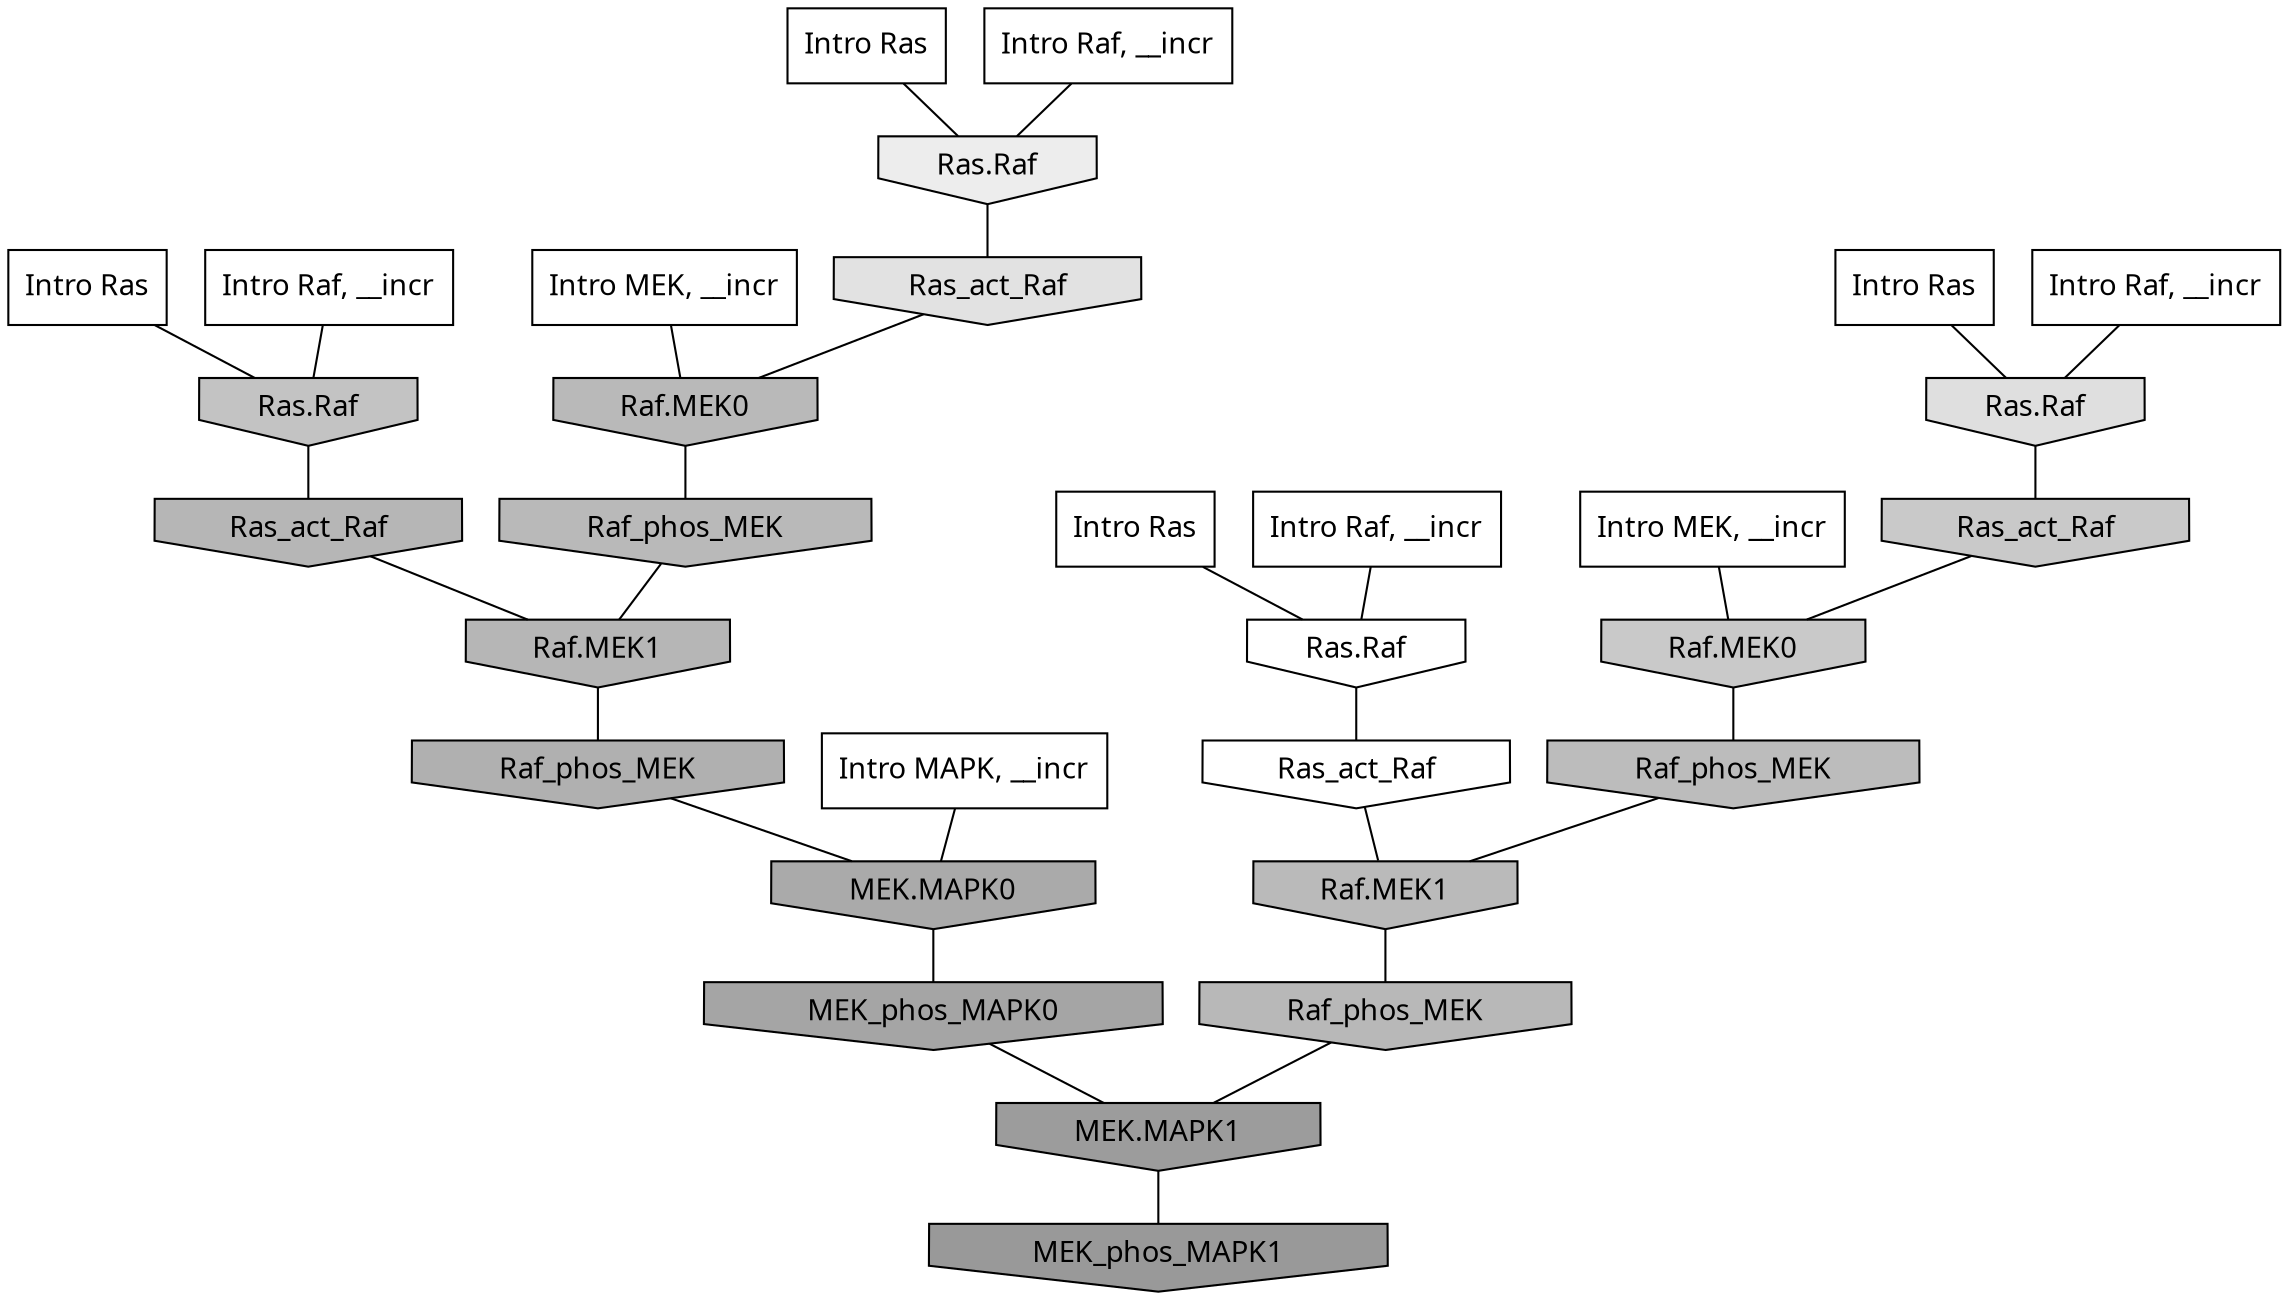 digraph G{
  rankdir="TB";
  ranksep=0.30;
  node [fontname="CMU Serif"];
  edge [fontname="CMU Serif"];
  
  36 [label="Intro Ras", shape=rectangle, style=filled, fillcolor="0.000 0.000 1.000"]
  
  41 [label="Intro Ras", shape=rectangle, style=filled, fillcolor="0.000 0.000 1.000"]
  
  46 [label="Intro Ras", shape=rectangle, style=filled, fillcolor="0.000 0.000 1.000"]
  
  99 [label="Intro Ras", shape=rectangle, style=filled, fillcolor="0.000 0.000 1.000"]
  
  652 [label="Intro Raf, __incr", shape=rectangle, style=filled, fillcolor="0.000 0.000 1.000"]
  
  764 [label="Intro Raf, __incr", shape=rectangle, style=filled, fillcolor="0.000 0.000 1.000"]
  
  847 [label="Intro Raf, __incr", shape=rectangle, style=filled, fillcolor="0.000 0.000 1.000"]
  
  1018 [label="Intro Raf, __incr", shape=rectangle, style=filled, fillcolor="0.000 0.000 1.000"]
  
  1430 [label="Intro MEK, __incr", shape=rectangle, style=filled, fillcolor="0.000 0.000 1.000"]
  
  1747 [label="Intro MEK, __incr", shape=rectangle, style=filled, fillcolor="0.000 0.000 1.000"]
  
  2290 [label="Intro MAPK, __incr", shape=rectangle, style=filled, fillcolor="0.000 0.000 1.000"]
  
  3259 [label="Ras.Raf", shape=invhouse, style=filled, fillcolor="0.000 0.000 1.000"]
  
  3299 [label="Ras_act_Raf", shape=invhouse, style=filled, fillcolor="0.000 0.000 1.000"]
  
  3921 [label="Ras.Raf", shape=invhouse, style=filled, fillcolor="0.000 0.000 0.929"]
  
  4558 [label="Ras_act_Raf", shape=invhouse, style=filled, fillcolor="0.000 0.000 0.886"]
  
  4718 [label="Ras.Raf", shape=invhouse, style=filled, fillcolor="0.000 0.000 0.875"]
  
  6291 [label="Ras_act_Raf", shape=invhouse, style=filled, fillcolor="0.000 0.000 0.786"]
  
  6293 [label="Raf.MEK0", shape=invhouse, style=filled, fillcolor="0.000 0.000 0.786"]
  
  6926 [label="Ras.Raf", shape=invhouse, style=filled, fillcolor="0.000 0.000 0.762"]
  
  7732 [label="Raf_phos_MEK", shape=invhouse, style=filled, fillcolor="0.000 0.000 0.736"]
  
  7974 [label="Raf.MEK1", shape=invhouse, style=filled, fillcolor="0.000 0.000 0.727"]
  
  8103 [label="Raf.MEK0", shape=invhouse, style=filled, fillcolor="0.000 0.000 0.724"]
  
  8125 [label="Raf_phos_MEK", shape=invhouse, style=filled, fillcolor="0.000 0.000 0.723"]
  
  8273 [label="Raf_phos_MEK", shape=invhouse, style=filled, fillcolor="0.000 0.000 0.719"]
  
  8463 [label="Ras_act_Raf", shape=invhouse, style=filled, fillcolor="0.000 0.000 0.713"]
  
  8465 [label="Raf.MEK1", shape=invhouse, style=filled, fillcolor="0.000 0.000 0.713"]
  
  9312 [label="Raf_phos_MEK", shape=invhouse, style=filled, fillcolor="0.000 0.000 0.688"]
  
  10292 [label="MEK.MAPK0", shape=invhouse, style=filled, fillcolor="0.000 0.000 0.667"]
  
  11281 [label="MEK_phos_MAPK0", shape=invhouse, style=filled, fillcolor="0.000 0.000 0.647"]
  
  13207 [label="MEK.MAPK1", shape=invhouse, style=filled, fillcolor="0.000 0.000 0.613"]
  
  14139 [label="MEK_phos_MAPK1", shape=invhouse, style=filled, fillcolor="0.000 0.000 0.600"]
  
  
  13207 -> 14139 [dir=none, color="0.000 0.000 0.000"] 
  11281 -> 13207 [dir=none, color="0.000 0.000 0.000"] 
  10292 -> 11281 [dir=none, color="0.000 0.000 0.000"] 
  9312 -> 10292 [dir=none, color="0.000 0.000 0.000"] 
  8465 -> 9312 [dir=none, color="0.000 0.000 0.000"] 
  8463 -> 8465 [dir=none, color="0.000 0.000 0.000"] 
  8273 -> 13207 [dir=none, color="0.000 0.000 0.000"] 
  8125 -> 8465 [dir=none, color="0.000 0.000 0.000"] 
  8103 -> 8125 [dir=none, color="0.000 0.000 0.000"] 
  7974 -> 8273 [dir=none, color="0.000 0.000 0.000"] 
  7732 -> 7974 [dir=none, color="0.000 0.000 0.000"] 
  6926 -> 8463 [dir=none, color="0.000 0.000 0.000"] 
  6293 -> 7732 [dir=none, color="0.000 0.000 0.000"] 
  6291 -> 6293 [dir=none, color="0.000 0.000 0.000"] 
  4718 -> 6291 [dir=none, color="0.000 0.000 0.000"] 
  4558 -> 8103 [dir=none, color="0.000 0.000 0.000"] 
  3921 -> 4558 [dir=none, color="0.000 0.000 0.000"] 
  3299 -> 7974 [dir=none, color="0.000 0.000 0.000"] 
  3259 -> 3299 [dir=none, color="0.000 0.000 0.000"] 
  2290 -> 10292 [dir=none, color="0.000 0.000 0.000"] 
  1747 -> 8103 [dir=none, color="0.000 0.000 0.000"] 
  1430 -> 6293 [dir=none, color="0.000 0.000 0.000"] 
  1018 -> 3259 [dir=none, color="0.000 0.000 0.000"] 
  847 -> 4718 [dir=none, color="0.000 0.000 0.000"] 
  764 -> 6926 [dir=none, color="0.000 0.000 0.000"] 
  652 -> 3921 [dir=none, color="0.000 0.000 0.000"] 
  99 -> 3921 [dir=none, color="0.000 0.000 0.000"] 
  46 -> 4718 [dir=none, color="0.000 0.000 0.000"] 
  41 -> 3259 [dir=none, color="0.000 0.000 0.000"] 
  36 -> 6926 [dir=none, color="0.000 0.000 0.000"] 
  
  }
